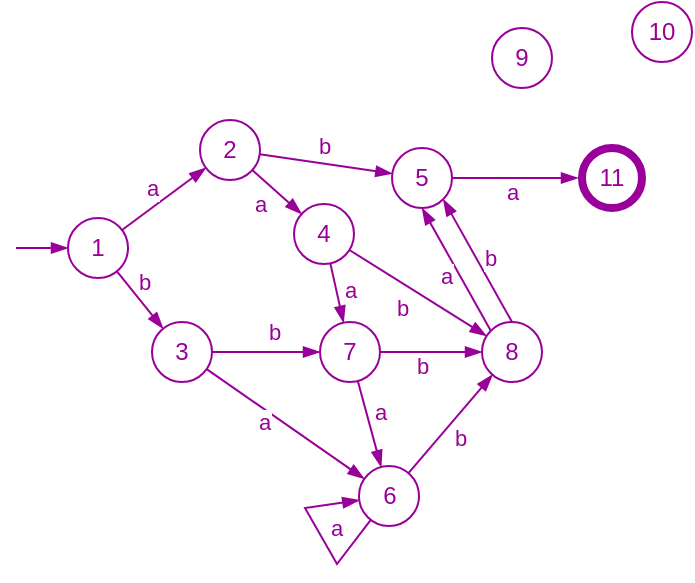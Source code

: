 <mxfile version="22.0.0" type="device">
  <diagram name="Страница — 1" id="OFkjJMPrs0O_vb34kiXz">
    <mxGraphModel dx="-929" dy="678" grid="0" gridSize="10" guides="1" tooltips="1" connect="1" arrows="1" fold="1" page="0" pageScale="1" pageWidth="827" pageHeight="1169" math="0" shadow="0">
      <root>
        <mxCell id="0" />
        <mxCell id="1" parent="0" />
        <mxCell id="-kXGByxsiksS6LNviKvb-1" value="1" style="ellipse;whiteSpace=wrap;html=1;fontColor=#990099;strokeColor=#990099;strokeWidth=1;perimeterSpacing=0;" vertex="1" parent="1">
          <mxGeometry x="1634" y="334.0" width="30" height="30" as="geometry" />
        </mxCell>
        <mxCell id="-kXGByxsiksS6LNviKvb-2" value="2" style="ellipse;whiteSpace=wrap;html=1;fontColor=#990099;strokeColor=#990099;strokeWidth=1;perimeterSpacing=0;" vertex="1" parent="1">
          <mxGeometry x="1700" y="285.0" width="30" height="30" as="geometry" />
        </mxCell>
        <mxCell id="-kXGByxsiksS6LNviKvb-3" value="3" style="ellipse;whiteSpace=wrap;html=1;fontColor=#990099;strokeColor=#990099;strokeWidth=1;perimeterSpacing=0;" vertex="1" parent="1">
          <mxGeometry x="1676" y="386.0" width="30" height="30" as="geometry" />
        </mxCell>
        <mxCell id="-kXGByxsiksS6LNviKvb-4" value="4" style="ellipse;whiteSpace=wrap;html=1;fontColor=#990099;strokeColor=#990099;strokeWidth=1;perimeterSpacing=0;" vertex="1" parent="1">
          <mxGeometry x="1747" y="327.0" width="30" height="30" as="geometry" />
        </mxCell>
        <mxCell id="-kXGByxsiksS6LNviKvb-5" value="5" style="ellipse;whiteSpace=wrap;html=1;fontColor=#990099;strokeColor=#990099;strokeWidth=1;perimeterSpacing=0;" vertex="1" parent="1">
          <mxGeometry x="1796" y="299.0" width="30" height="30" as="geometry" />
        </mxCell>
        <mxCell id="-kXGByxsiksS6LNviKvb-6" value="6" style="ellipse;whiteSpace=wrap;html=1;fontColor=#990099;strokeColor=#990099;strokeWidth=1;perimeterSpacing=0;" vertex="1" parent="1">
          <mxGeometry x="1779.5" y="458.0" width="30" height="30" as="geometry" />
        </mxCell>
        <mxCell id="-kXGByxsiksS6LNviKvb-8" value="7" style="ellipse;whiteSpace=wrap;html=1;fontColor=#990099;strokeColor=#990099;strokeWidth=1;perimeterSpacing=0;" vertex="1" parent="1">
          <mxGeometry x="1760" y="386.0" width="30" height="30" as="geometry" />
        </mxCell>
        <mxCell id="-kXGByxsiksS6LNviKvb-9" value="8" style="ellipse;whiteSpace=wrap;html=1;fontColor=#990099;strokeColor=#990099;strokeWidth=1;perimeterSpacing=0;" vertex="1" parent="1">
          <mxGeometry x="1841" y="386.0" width="30" height="30" as="geometry" />
        </mxCell>
        <mxCell id="-kXGByxsiksS6LNviKvb-10" value="11" style="ellipse;whiteSpace=wrap;html=1;fontColor=#990099;strokeColor=#990099;strokeWidth=4;perimeterSpacing=2;" vertex="1" parent="1">
          <mxGeometry x="1891" y="299.0" width="30" height="30" as="geometry" />
        </mxCell>
        <mxCell id="-kXGByxsiksS6LNviKvb-15" style="edgeStyle=none;shape=connector;rounded=0;orthogonalLoop=1;jettySize=auto;html=1;labelBackgroundColor=none;strokeColor=#990099;align=center;verticalAlign=middle;fontFamily=Helvetica;fontSize=11;fontColor=#990099;endArrow=blockThin;endFill=1;" edge="1" parent="1" target="-kXGByxsiksS6LNviKvb-1">
          <mxGeometry relative="1" as="geometry">
            <mxPoint x="1608" y="349" as="sourcePoint" />
            <mxPoint x="1613" y="354.39" as="targetPoint" />
          </mxGeometry>
        </mxCell>
        <mxCell id="-kXGByxsiksS6LNviKvb-16" style="edgeStyle=none;shape=connector;rounded=0;orthogonalLoop=1;jettySize=auto;html=1;labelBackgroundColor=none;strokeColor=#990099;align=center;verticalAlign=middle;fontFamily=Helvetica;fontSize=11;fontColor=#990099;endArrow=blockThin;endFill=1;" edge="1" parent="1" source="-kXGByxsiksS6LNviKvb-1" target="-kXGByxsiksS6LNviKvb-2">
          <mxGeometry relative="1" as="geometry">
            <mxPoint x="1677" y="315" as="sourcePoint" />
            <mxPoint x="1657" y="293" as="targetPoint" />
          </mxGeometry>
        </mxCell>
        <mxCell id="-kXGByxsiksS6LNviKvb-17" value="a" style="edgeLabel;html=1;align=center;verticalAlign=middle;resizable=0;points=[];fontSize=11;fontFamily=Helvetica;fontColor=#990099;labelBackgroundColor=default;" vertex="1" connectable="0" parent="-kXGByxsiksS6LNviKvb-16">
          <mxGeometry x="0.063" y="-1" relative="1" as="geometry">
            <mxPoint x="-8" y="-6" as="offset" />
          </mxGeometry>
        </mxCell>
        <mxCell id="-kXGByxsiksS6LNviKvb-18" style="edgeStyle=none;shape=connector;rounded=0;orthogonalLoop=1;jettySize=auto;html=1;labelBackgroundColor=none;strokeColor=#990099;align=center;verticalAlign=middle;fontFamily=Helvetica;fontSize=11;fontColor=#990099;endArrow=blockThin;endFill=1;" edge="1" parent="1" source="-kXGByxsiksS6LNviKvb-1" target="-kXGByxsiksS6LNviKvb-3">
          <mxGeometry relative="1" as="geometry">
            <mxPoint x="1700" y="416" as="sourcePoint" />
            <mxPoint x="1681" y="394" as="targetPoint" />
          </mxGeometry>
        </mxCell>
        <mxCell id="-kXGByxsiksS6LNviKvb-19" value="b" style="edgeLabel;html=1;align=center;verticalAlign=middle;resizable=0;points=[];fontSize=11;fontFamily=Helvetica;fontColor=#990099;labelBackgroundColor=default;" vertex="1" connectable="0" parent="-kXGByxsiksS6LNviKvb-18">
          <mxGeometry x="0.063" y="-1" relative="1" as="geometry">
            <mxPoint x="2" y="-11" as="offset" />
          </mxGeometry>
        </mxCell>
        <mxCell id="-kXGByxsiksS6LNviKvb-21" style="edgeStyle=none;shape=connector;rounded=0;orthogonalLoop=1;jettySize=auto;html=1;labelBackgroundColor=none;strokeColor=#990099;align=center;verticalAlign=middle;fontFamily=Helvetica;fontSize=11;fontColor=#990099;endArrow=blockThin;endFill=1;" edge="1" parent="1" source="-kXGByxsiksS6LNviKvb-2" target="-kXGByxsiksS6LNviKvb-4">
          <mxGeometry relative="1" as="geometry">
            <mxPoint x="1662" y="268" as="sourcePoint" />
            <mxPoint x="1642" y="246.0" as="targetPoint" />
          </mxGeometry>
        </mxCell>
        <mxCell id="-kXGByxsiksS6LNviKvb-22" value="a" style="edgeLabel;html=1;align=center;verticalAlign=middle;resizable=0;points=[];fontSize=11;fontFamily=Helvetica;fontColor=#990099;labelBackgroundColor=default;" vertex="1" connectable="0" parent="-kXGByxsiksS6LNviKvb-21">
          <mxGeometry x="0.063" y="-1" relative="1" as="geometry">
            <mxPoint x="-9" y="4" as="offset" />
          </mxGeometry>
        </mxCell>
        <mxCell id="-kXGByxsiksS6LNviKvb-23" style="edgeStyle=none;shape=connector;rounded=0;orthogonalLoop=1;jettySize=auto;html=1;labelBackgroundColor=none;strokeColor=#990099;align=center;verticalAlign=middle;fontFamily=Helvetica;fontSize=11;fontColor=#990099;endArrow=blockThin;endFill=1;" edge="1" parent="1" source="-kXGByxsiksS6LNviKvb-2" target="-kXGByxsiksS6LNviKvb-5">
          <mxGeometry relative="1" as="geometry">
            <mxPoint x="1667" y="289" as="sourcePoint" />
            <mxPoint x="1648" y="267" as="targetPoint" />
          </mxGeometry>
        </mxCell>
        <mxCell id="-kXGByxsiksS6LNviKvb-24" value="b" style="edgeLabel;html=1;align=center;verticalAlign=middle;resizable=0;points=[];fontSize=11;fontFamily=Helvetica;fontColor=#990099;labelBackgroundColor=default;" vertex="1" connectable="0" parent="-kXGByxsiksS6LNviKvb-23">
          <mxGeometry x="0.063" y="-1" relative="1" as="geometry">
            <mxPoint x="-3" y="-11" as="offset" />
          </mxGeometry>
        </mxCell>
        <mxCell id="-kXGByxsiksS6LNviKvb-25" style="edgeStyle=none;shape=connector;rounded=0;orthogonalLoop=1;jettySize=auto;html=1;labelBackgroundColor=none;strokeColor=#990099;align=center;verticalAlign=middle;fontFamily=Helvetica;fontSize=11;fontColor=#990099;endArrow=blockThin;endFill=1;" edge="1" parent="1" source="-kXGByxsiksS6LNviKvb-3" target="-kXGByxsiksS6LNviKvb-6">
          <mxGeometry relative="1" as="geometry">
            <mxPoint x="1816" y="423" as="sourcePoint" />
            <mxPoint x="1796" y="401" as="targetPoint" />
          </mxGeometry>
        </mxCell>
        <mxCell id="-kXGByxsiksS6LNviKvb-26" value="a" style="edgeLabel;html=1;align=center;verticalAlign=middle;resizable=0;points=[];fontSize=11;fontFamily=Helvetica;fontColor=#990099;labelBackgroundColor=default;" vertex="1" connectable="0" parent="-kXGByxsiksS6LNviKvb-25">
          <mxGeometry x="0.063" y="-1" relative="1" as="geometry">
            <mxPoint x="-13" y="-4" as="offset" />
          </mxGeometry>
        </mxCell>
        <mxCell id="-kXGByxsiksS6LNviKvb-30" style="edgeStyle=none;shape=connector;rounded=0;orthogonalLoop=1;jettySize=auto;html=1;labelBackgroundColor=none;strokeColor=#990099;align=center;verticalAlign=middle;fontFamily=Helvetica;fontSize=11;fontColor=#990099;endArrow=blockThin;endFill=1;" edge="1" parent="1" source="-kXGByxsiksS6LNviKvb-4" target="-kXGByxsiksS6LNviKvb-8">
          <mxGeometry relative="1" as="geometry">
            <mxPoint x="1675" y="261.52" as="sourcePoint" />
            <mxPoint x="1655" y="239.52" as="targetPoint" />
          </mxGeometry>
        </mxCell>
        <mxCell id="-kXGByxsiksS6LNviKvb-31" value="a" style="edgeLabel;html=1;align=center;verticalAlign=middle;resizable=0;points=[];fontSize=11;fontFamily=Helvetica;fontColor=#990099;labelBackgroundColor=default;" vertex="1" connectable="0" parent="-kXGByxsiksS6LNviKvb-30">
          <mxGeometry x="0.063" y="-1" relative="1" as="geometry">
            <mxPoint x="7" y="-3" as="offset" />
          </mxGeometry>
        </mxCell>
        <mxCell id="-kXGByxsiksS6LNviKvb-33" style="edgeStyle=none;shape=connector;rounded=0;orthogonalLoop=1;jettySize=auto;html=1;labelBackgroundColor=none;strokeColor=#990099;align=center;verticalAlign=middle;fontFamily=Helvetica;fontSize=11;fontColor=#990099;endArrow=blockThin;endFill=1;" edge="1" parent="1" source="-kXGByxsiksS6LNviKvb-4" target="-kXGByxsiksS6LNviKvb-9">
          <mxGeometry relative="1" as="geometry">
            <mxPoint x="1897" y="368.24" as="sourcePoint" />
            <mxPoint x="1878" y="346.24" as="targetPoint" />
          </mxGeometry>
        </mxCell>
        <mxCell id="-kXGByxsiksS6LNviKvb-34" value="b" style="edgeLabel;html=1;align=center;verticalAlign=middle;resizable=0;points=[];fontSize=11;fontFamily=Helvetica;fontColor=#990099;labelBackgroundColor=default;" vertex="1" connectable="0" parent="-kXGByxsiksS6LNviKvb-33">
          <mxGeometry x="0.063" y="-1" relative="1" as="geometry">
            <mxPoint x="-10" y="5" as="offset" />
          </mxGeometry>
        </mxCell>
        <mxCell id="-kXGByxsiksS6LNviKvb-36" style="edgeStyle=none;shape=connector;rounded=0;orthogonalLoop=1;jettySize=auto;html=1;labelBackgroundColor=none;strokeColor=#990099;align=center;verticalAlign=middle;fontFamily=Helvetica;fontSize=11;fontColor=#990099;endArrow=blockThin;endFill=1;" edge="1" parent="1" source="-kXGByxsiksS6LNviKvb-5" target="-kXGByxsiksS6LNviKvb-10">
          <mxGeometry relative="1" as="geometry">
            <mxPoint x="1857" y="412" as="sourcePoint" />
            <mxPoint x="1837" y="390" as="targetPoint" />
          </mxGeometry>
        </mxCell>
        <mxCell id="-kXGByxsiksS6LNviKvb-37" value="a" style="edgeLabel;html=1;align=center;verticalAlign=middle;resizable=0;points=[];fontSize=11;fontFamily=Helvetica;fontColor=#990099;labelBackgroundColor=default;" vertex="1" connectable="0" parent="-kXGByxsiksS6LNviKvb-36">
          <mxGeometry x="0.063" y="-1" relative="1" as="geometry">
            <mxPoint x="-4" y="6" as="offset" />
          </mxGeometry>
        </mxCell>
        <mxCell id="-kXGByxsiksS6LNviKvb-41" style="edgeStyle=none;shape=connector;rounded=0;orthogonalLoop=1;jettySize=auto;html=1;labelBackgroundColor=none;strokeColor=#990099;align=center;verticalAlign=middle;fontFamily=Helvetica;fontSize=11;fontColor=#990099;endArrow=blockThin;endFill=1;" edge="1" parent="1" source="-kXGByxsiksS6LNviKvb-6" target="-kXGByxsiksS6LNviKvb-6">
          <mxGeometry relative="1" as="geometry">
            <mxPoint x="1732.49" y="491" as="sourcePoint" />
            <mxPoint x="1746.49" y="491" as="targetPoint" />
            <Array as="points">
              <mxPoint x="1768.5" y="507" />
              <mxPoint x="1752.5" y="479" />
            </Array>
          </mxGeometry>
        </mxCell>
        <mxCell id="-kXGByxsiksS6LNviKvb-42" value="a" style="edgeLabel;html=1;align=center;verticalAlign=middle;resizable=0;points=[];fontSize=11;fontFamily=Helvetica;fontColor=#990099;" vertex="1" connectable="0" parent="-kXGByxsiksS6LNviKvb-41">
          <mxGeometry x="-0.107" y="2" relative="1" as="geometry">
            <mxPoint x="7" y="-10" as="offset" />
          </mxGeometry>
        </mxCell>
        <mxCell id="-kXGByxsiksS6LNviKvb-43" style="edgeStyle=none;shape=connector;rounded=0;orthogonalLoop=1;jettySize=auto;html=1;labelBackgroundColor=none;strokeColor=#990099;align=center;verticalAlign=middle;fontFamily=Helvetica;fontSize=11;fontColor=#990099;endArrow=blockThin;endFill=1;" edge="1" parent="1" source="-kXGByxsiksS6LNviKvb-6" target="-kXGByxsiksS6LNviKvb-9">
          <mxGeometry relative="1" as="geometry">
            <mxPoint x="1833.43" y="478.9" as="sourcePoint" />
            <mxPoint x="1886.43" y="493.9" as="targetPoint" />
          </mxGeometry>
        </mxCell>
        <mxCell id="-kXGByxsiksS6LNviKvb-44" value="b" style="edgeLabel;html=1;align=center;verticalAlign=middle;resizable=0;points=[];fontSize=11;fontFamily=Helvetica;fontColor=#990099;labelBackgroundColor=default;" vertex="1" connectable="0" parent="-kXGByxsiksS6LNviKvb-43">
          <mxGeometry x="0.063" y="-1" relative="1" as="geometry">
            <mxPoint x="2" y="8" as="offset" />
          </mxGeometry>
        </mxCell>
        <mxCell id="-kXGByxsiksS6LNviKvb-45" style="edgeStyle=none;shape=connector;rounded=0;orthogonalLoop=1;jettySize=auto;html=1;labelBackgroundColor=none;strokeColor=#990099;align=center;verticalAlign=middle;fontFamily=Helvetica;fontSize=11;fontColor=#990099;endArrow=blockThin;endFill=1;" edge="1" parent="1" source="-kXGByxsiksS6LNviKvb-8" target="-kXGByxsiksS6LNviKvb-6">
          <mxGeometry relative="1" as="geometry">
            <mxPoint x="1772" y="392" as="sourcePoint" />
            <mxPoint x="1752" y="370" as="targetPoint" />
          </mxGeometry>
        </mxCell>
        <mxCell id="-kXGByxsiksS6LNviKvb-46" value="a" style="edgeLabel;html=1;align=center;verticalAlign=middle;resizable=0;points=[];fontSize=11;fontFamily=Helvetica;fontColor=#990099;labelBackgroundColor=default;" vertex="1" connectable="0" parent="-kXGByxsiksS6LNviKvb-45">
          <mxGeometry x="0.063" y="-1" relative="1" as="geometry">
            <mxPoint x="6" y="-8" as="offset" />
          </mxGeometry>
        </mxCell>
        <mxCell id="-kXGByxsiksS6LNviKvb-47" style="edgeStyle=none;shape=connector;rounded=0;orthogonalLoop=1;jettySize=auto;html=1;labelBackgroundColor=none;strokeColor=#990099;align=center;verticalAlign=middle;fontFamily=Helvetica;fontSize=11;fontColor=#990099;endArrow=blockThin;endFill=1;" edge="1" parent="1" source="-kXGByxsiksS6LNviKvb-8" target="-kXGByxsiksS6LNviKvb-9">
          <mxGeometry relative="1" as="geometry">
            <mxPoint x="1933" y="438" as="sourcePoint" />
            <mxPoint x="1914" y="416" as="targetPoint" />
          </mxGeometry>
        </mxCell>
        <mxCell id="-kXGByxsiksS6LNviKvb-48" value="b" style="edgeLabel;html=1;align=center;verticalAlign=middle;resizable=0;points=[];fontSize=11;fontFamily=Helvetica;fontColor=#990099;labelBackgroundColor=default;" vertex="1" connectable="0" parent="-kXGByxsiksS6LNviKvb-47">
          <mxGeometry x="0.063" y="-1" relative="1" as="geometry">
            <mxPoint x="-6" y="6" as="offset" />
          </mxGeometry>
        </mxCell>
        <mxCell id="-kXGByxsiksS6LNviKvb-50" style="edgeStyle=none;shape=connector;rounded=0;orthogonalLoop=1;jettySize=auto;html=1;labelBackgroundColor=none;strokeColor=#990099;align=center;verticalAlign=middle;fontFamily=Helvetica;fontSize=11;fontColor=#990099;endArrow=blockThin;endFill=1;exitX=0.5;exitY=0;exitDx=0;exitDy=0;entryX=1;entryY=1;entryDx=0;entryDy=0;" edge="1" parent="1" source="-kXGByxsiksS6LNviKvb-9" target="-kXGByxsiksS6LNviKvb-5">
          <mxGeometry relative="1" as="geometry">
            <mxPoint x="1907" y="372" as="sourcePoint" />
            <mxPoint x="1888" y="350" as="targetPoint" />
          </mxGeometry>
        </mxCell>
        <mxCell id="-kXGByxsiksS6LNviKvb-51" value="b" style="edgeLabel;html=1;align=center;verticalAlign=middle;resizable=0;points=[];fontSize=11;fontFamily=Helvetica;fontColor=#990099;labelBackgroundColor=default;" vertex="1" connectable="0" parent="-kXGByxsiksS6LNviKvb-50">
          <mxGeometry x="0.063" y="-1" relative="1" as="geometry">
            <mxPoint x="6" y="1" as="offset" />
          </mxGeometry>
        </mxCell>
        <mxCell id="-kXGByxsiksS6LNviKvb-54" style="edgeStyle=none;shape=connector;rounded=0;orthogonalLoop=1;jettySize=auto;html=1;labelBackgroundColor=none;strokeColor=#990099;align=center;verticalAlign=middle;fontFamily=Helvetica;fontSize=11;fontColor=#990099;endArrow=blockThin;endFill=1;exitX=0;exitY=0;exitDx=0;exitDy=0;entryX=0.5;entryY=1;entryDx=0;entryDy=0;" edge="1" parent="1" source="-kXGByxsiksS6LNviKvb-9" target="-kXGByxsiksS6LNviKvb-5">
          <mxGeometry relative="1" as="geometry">
            <mxPoint x="1871" y="377.52" as="sourcePoint" />
            <mxPoint x="1851" y="355.52" as="targetPoint" />
          </mxGeometry>
        </mxCell>
        <mxCell id="-kXGByxsiksS6LNviKvb-55" value="a" style="edgeLabel;html=1;align=center;verticalAlign=middle;resizable=0;points=[];fontSize=11;fontFamily=Helvetica;fontColor=#990099;labelBackgroundColor=default;" vertex="1" connectable="0" parent="-kXGByxsiksS6LNviKvb-54">
          <mxGeometry x="0.063" y="-1" relative="1" as="geometry">
            <mxPoint x="-5" y="6" as="offset" />
          </mxGeometry>
        </mxCell>
        <mxCell id="-kXGByxsiksS6LNviKvb-56" value="9" style="ellipse;whiteSpace=wrap;html=1;fontColor=#990099;strokeColor=#990099;strokeWidth=1;perimeterSpacing=0;" vertex="1" parent="1">
          <mxGeometry x="1846" y="239.0" width="30" height="30" as="geometry" />
        </mxCell>
        <mxCell id="-kXGByxsiksS6LNviKvb-57" value="10" style="ellipse;whiteSpace=wrap;html=1;fontColor=#990099;strokeColor=#990099;strokeWidth=1;perimeterSpacing=0;" vertex="1" parent="1">
          <mxGeometry x="1916" y="226.0" width="30" height="30" as="geometry" />
        </mxCell>
        <mxCell id="-kXGByxsiksS6LNviKvb-60" style="edgeStyle=none;shape=connector;rounded=0;orthogonalLoop=1;jettySize=auto;html=1;labelBackgroundColor=none;strokeColor=#990099;align=center;verticalAlign=middle;fontFamily=Helvetica;fontSize=11;fontColor=#990099;endArrow=blockThin;endFill=1;" edge="1" parent="1" source="-kXGByxsiksS6LNviKvb-3" target="-kXGByxsiksS6LNviKvb-8">
          <mxGeometry relative="1" as="geometry">
            <mxPoint x="1658" y="361" as="sourcePoint" />
            <mxPoint x="1647" y="438" as="targetPoint" />
          </mxGeometry>
        </mxCell>
        <mxCell id="-kXGByxsiksS6LNviKvb-61" value="b" style="edgeLabel;html=1;align=center;verticalAlign=middle;resizable=0;points=[];fontSize=11;fontFamily=Helvetica;fontColor=#990099;labelBackgroundColor=default;" vertex="1" connectable="0" parent="-kXGByxsiksS6LNviKvb-60">
          <mxGeometry x="0.063" y="-1" relative="1" as="geometry">
            <mxPoint x="2" y="-11" as="offset" />
          </mxGeometry>
        </mxCell>
      </root>
    </mxGraphModel>
  </diagram>
</mxfile>
